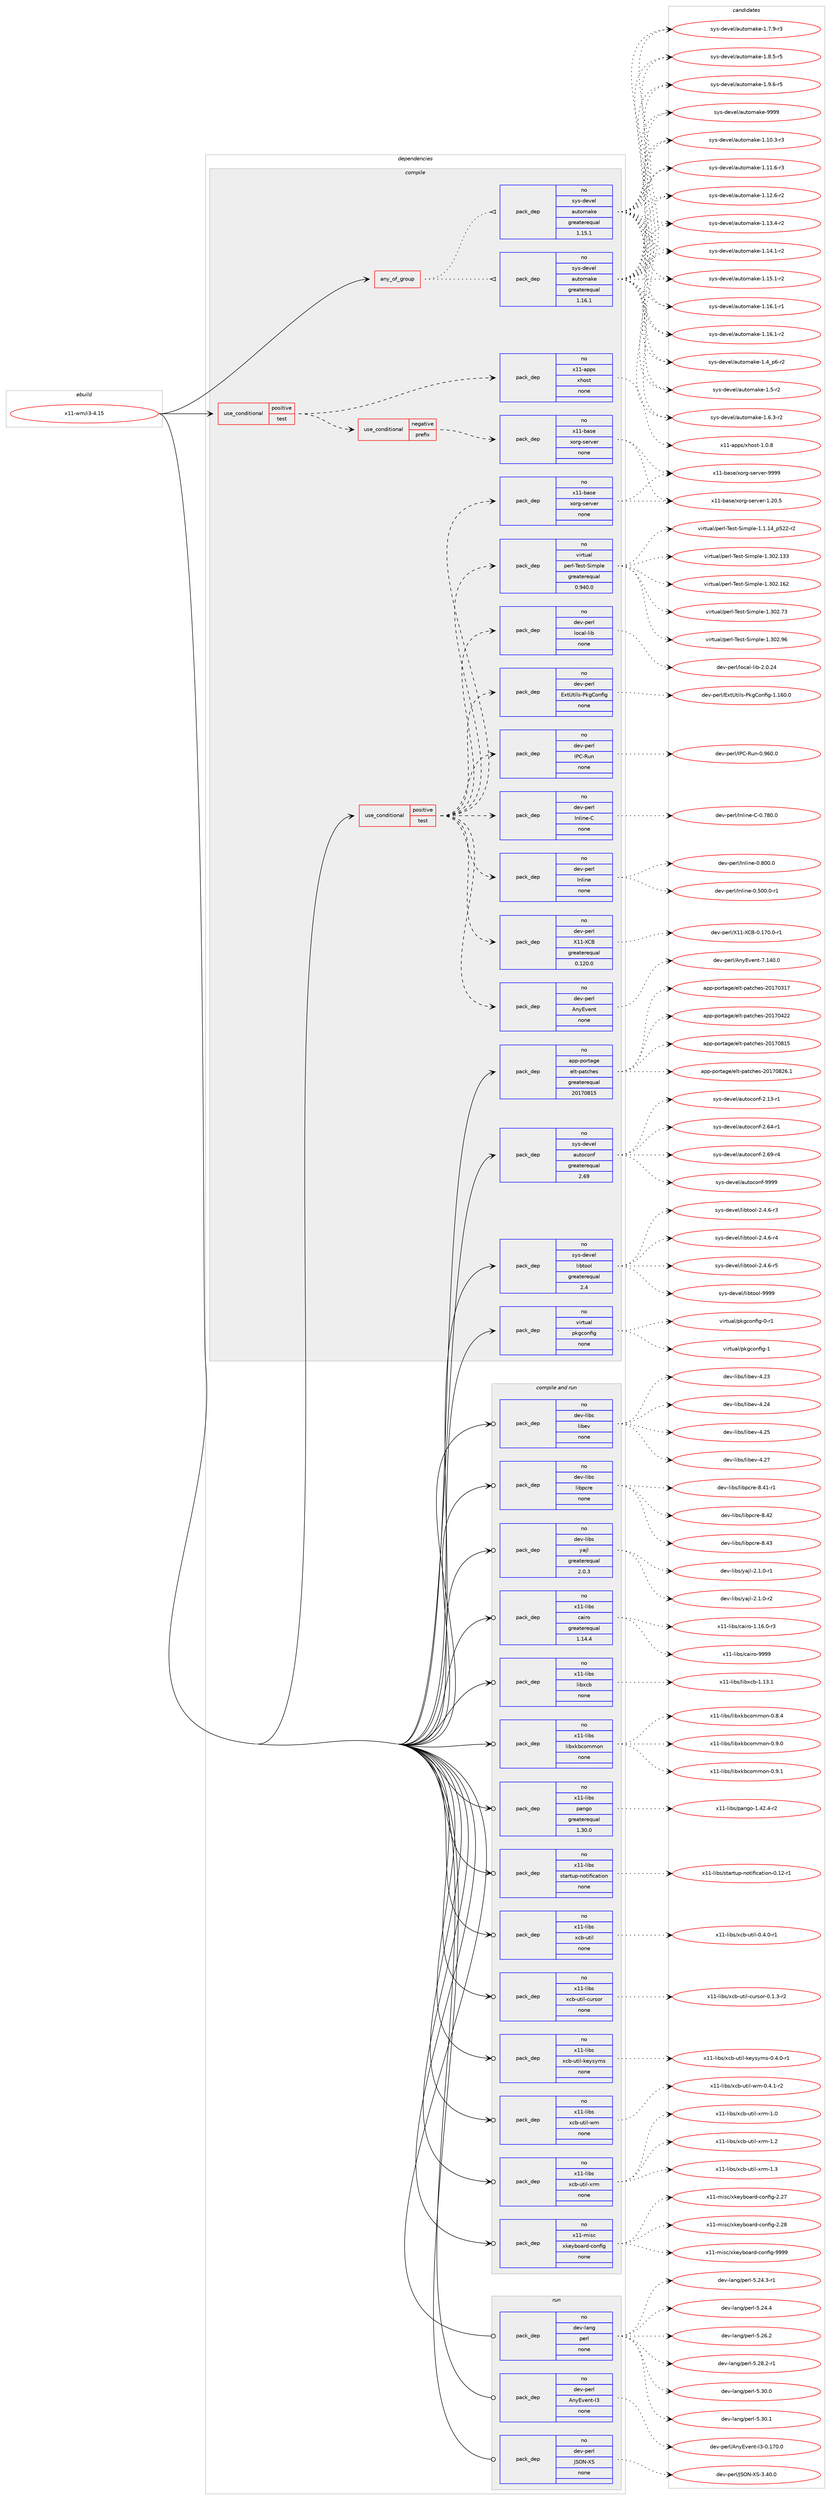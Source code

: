 digraph prolog {

# *************
# Graph options
# *************

newrank=true;
concentrate=true;
compound=true;
graph [rankdir=LR,fontname=Helvetica,fontsize=10,ranksep=1.5];#, ranksep=2.5, nodesep=0.2];
edge  [arrowhead=vee];
node  [fontname=Helvetica,fontsize=10];

# **********
# The ebuild
# **********

subgraph cluster_leftcol {
color=gray;
rank=same;
label=<<i>ebuild</i>>;
id [label="x11-wm/i3-4.15", color=red, width=4, href="../x11-wm/i3-4.15.svg"];
}

# ****************
# The dependencies
# ****************

subgraph cluster_midcol {
color=gray;
label=<<i>dependencies</i>>;
subgraph cluster_compile {
fillcolor="#eeeeee";
style=filled;
label=<<i>compile</i>>;
subgraph any16244 {
dependency925986 [label=<<TABLE BORDER="0" CELLBORDER="1" CELLSPACING="0" CELLPADDING="4"><TR><TD CELLPADDING="10">any_of_group</TD></TR></TABLE>>, shape=none, color=red];subgraph pack688536 {
dependency925987 [label=<<TABLE BORDER="0" CELLBORDER="1" CELLSPACING="0" CELLPADDING="4" WIDTH="220"><TR><TD ROWSPAN="6" CELLPADDING="30">pack_dep</TD></TR><TR><TD WIDTH="110">no</TD></TR><TR><TD>sys-devel</TD></TR><TR><TD>automake</TD></TR><TR><TD>greaterequal</TD></TR><TR><TD>1.16.1</TD></TR></TABLE>>, shape=none, color=blue];
}
dependency925986:e -> dependency925987:w [weight=20,style="dotted",arrowhead="oinv"];
subgraph pack688537 {
dependency925988 [label=<<TABLE BORDER="0" CELLBORDER="1" CELLSPACING="0" CELLPADDING="4" WIDTH="220"><TR><TD ROWSPAN="6" CELLPADDING="30">pack_dep</TD></TR><TR><TD WIDTH="110">no</TD></TR><TR><TD>sys-devel</TD></TR><TR><TD>automake</TD></TR><TR><TD>greaterequal</TD></TR><TR><TD>1.15.1</TD></TR></TABLE>>, shape=none, color=blue];
}
dependency925986:e -> dependency925988:w [weight=20,style="dotted",arrowhead="oinv"];
}
id:e -> dependency925986:w [weight=20,style="solid",arrowhead="vee"];
subgraph cond220608 {
dependency925989 [label=<<TABLE BORDER="0" CELLBORDER="1" CELLSPACING="0" CELLPADDING="4"><TR><TD ROWSPAN="3" CELLPADDING="10">use_conditional</TD></TR><TR><TD>positive</TD></TR><TR><TD>test</TD></TR></TABLE>>, shape=none, color=red];
subgraph cond220609 {
dependency925990 [label=<<TABLE BORDER="0" CELLBORDER="1" CELLSPACING="0" CELLPADDING="4"><TR><TD ROWSPAN="3" CELLPADDING="10">use_conditional</TD></TR><TR><TD>negative</TD></TR><TR><TD>prefix</TD></TR></TABLE>>, shape=none, color=red];
subgraph pack688538 {
dependency925991 [label=<<TABLE BORDER="0" CELLBORDER="1" CELLSPACING="0" CELLPADDING="4" WIDTH="220"><TR><TD ROWSPAN="6" CELLPADDING="30">pack_dep</TD></TR><TR><TD WIDTH="110">no</TD></TR><TR><TD>x11-base</TD></TR><TR><TD>xorg-server</TD></TR><TR><TD>none</TD></TR><TR><TD></TD></TR></TABLE>>, shape=none, color=blue];
}
dependency925990:e -> dependency925991:w [weight=20,style="dashed",arrowhead="vee"];
}
dependency925989:e -> dependency925990:w [weight=20,style="dashed",arrowhead="vee"];
subgraph pack688539 {
dependency925992 [label=<<TABLE BORDER="0" CELLBORDER="1" CELLSPACING="0" CELLPADDING="4" WIDTH="220"><TR><TD ROWSPAN="6" CELLPADDING="30">pack_dep</TD></TR><TR><TD WIDTH="110">no</TD></TR><TR><TD>x11-apps</TD></TR><TR><TD>xhost</TD></TR><TR><TD>none</TD></TR><TR><TD></TD></TR></TABLE>>, shape=none, color=blue];
}
dependency925989:e -> dependency925992:w [weight=20,style="dashed",arrowhead="vee"];
}
id:e -> dependency925989:w [weight=20,style="solid",arrowhead="vee"];
subgraph cond220610 {
dependency925993 [label=<<TABLE BORDER="0" CELLBORDER="1" CELLSPACING="0" CELLPADDING="4"><TR><TD ROWSPAN="3" CELLPADDING="10">use_conditional</TD></TR><TR><TD>positive</TD></TR><TR><TD>test</TD></TR></TABLE>>, shape=none, color=red];
subgraph pack688540 {
dependency925994 [label=<<TABLE BORDER="0" CELLBORDER="1" CELLSPACING="0" CELLPADDING="4" WIDTH="220"><TR><TD ROWSPAN="6" CELLPADDING="30">pack_dep</TD></TR><TR><TD WIDTH="110">no</TD></TR><TR><TD>dev-perl</TD></TR><TR><TD>AnyEvent</TD></TR><TR><TD>none</TD></TR><TR><TD></TD></TR></TABLE>>, shape=none, color=blue];
}
dependency925993:e -> dependency925994:w [weight=20,style="dashed",arrowhead="vee"];
subgraph pack688541 {
dependency925995 [label=<<TABLE BORDER="0" CELLBORDER="1" CELLSPACING="0" CELLPADDING="4" WIDTH="220"><TR><TD ROWSPAN="6" CELLPADDING="30">pack_dep</TD></TR><TR><TD WIDTH="110">no</TD></TR><TR><TD>dev-perl</TD></TR><TR><TD>X11-XCB</TD></TR><TR><TD>greaterequal</TD></TR><TR><TD>0.120.0</TD></TR></TABLE>>, shape=none, color=blue];
}
dependency925993:e -> dependency925995:w [weight=20,style="dashed",arrowhead="vee"];
subgraph pack688542 {
dependency925996 [label=<<TABLE BORDER="0" CELLBORDER="1" CELLSPACING="0" CELLPADDING="4" WIDTH="220"><TR><TD ROWSPAN="6" CELLPADDING="30">pack_dep</TD></TR><TR><TD WIDTH="110">no</TD></TR><TR><TD>dev-perl</TD></TR><TR><TD>Inline</TD></TR><TR><TD>none</TD></TR><TR><TD></TD></TR></TABLE>>, shape=none, color=blue];
}
dependency925993:e -> dependency925996:w [weight=20,style="dashed",arrowhead="vee"];
subgraph pack688543 {
dependency925997 [label=<<TABLE BORDER="0" CELLBORDER="1" CELLSPACING="0" CELLPADDING="4" WIDTH="220"><TR><TD ROWSPAN="6" CELLPADDING="30">pack_dep</TD></TR><TR><TD WIDTH="110">no</TD></TR><TR><TD>dev-perl</TD></TR><TR><TD>Inline-C</TD></TR><TR><TD>none</TD></TR><TR><TD></TD></TR></TABLE>>, shape=none, color=blue];
}
dependency925993:e -> dependency925997:w [weight=20,style="dashed",arrowhead="vee"];
subgraph pack688544 {
dependency925998 [label=<<TABLE BORDER="0" CELLBORDER="1" CELLSPACING="0" CELLPADDING="4" WIDTH="220"><TR><TD ROWSPAN="6" CELLPADDING="30">pack_dep</TD></TR><TR><TD WIDTH="110">no</TD></TR><TR><TD>dev-perl</TD></TR><TR><TD>IPC-Run</TD></TR><TR><TD>none</TD></TR><TR><TD></TD></TR></TABLE>>, shape=none, color=blue];
}
dependency925993:e -> dependency925998:w [weight=20,style="dashed",arrowhead="vee"];
subgraph pack688545 {
dependency925999 [label=<<TABLE BORDER="0" CELLBORDER="1" CELLSPACING="0" CELLPADDING="4" WIDTH="220"><TR><TD ROWSPAN="6" CELLPADDING="30">pack_dep</TD></TR><TR><TD WIDTH="110">no</TD></TR><TR><TD>dev-perl</TD></TR><TR><TD>ExtUtils-PkgConfig</TD></TR><TR><TD>none</TD></TR><TR><TD></TD></TR></TABLE>>, shape=none, color=blue];
}
dependency925993:e -> dependency925999:w [weight=20,style="dashed",arrowhead="vee"];
subgraph pack688546 {
dependency926000 [label=<<TABLE BORDER="0" CELLBORDER="1" CELLSPACING="0" CELLPADDING="4" WIDTH="220"><TR><TD ROWSPAN="6" CELLPADDING="30">pack_dep</TD></TR><TR><TD WIDTH="110">no</TD></TR><TR><TD>dev-perl</TD></TR><TR><TD>local-lib</TD></TR><TR><TD>none</TD></TR><TR><TD></TD></TR></TABLE>>, shape=none, color=blue];
}
dependency925993:e -> dependency926000:w [weight=20,style="dashed",arrowhead="vee"];
subgraph pack688547 {
dependency926001 [label=<<TABLE BORDER="0" CELLBORDER="1" CELLSPACING="0" CELLPADDING="4" WIDTH="220"><TR><TD ROWSPAN="6" CELLPADDING="30">pack_dep</TD></TR><TR><TD WIDTH="110">no</TD></TR><TR><TD>virtual</TD></TR><TR><TD>perl-Test-Simple</TD></TR><TR><TD>greaterequal</TD></TR><TR><TD>0.940.0</TD></TR></TABLE>>, shape=none, color=blue];
}
dependency925993:e -> dependency926001:w [weight=20,style="dashed",arrowhead="vee"];
subgraph pack688548 {
dependency926002 [label=<<TABLE BORDER="0" CELLBORDER="1" CELLSPACING="0" CELLPADDING="4" WIDTH="220"><TR><TD ROWSPAN="6" CELLPADDING="30">pack_dep</TD></TR><TR><TD WIDTH="110">no</TD></TR><TR><TD>x11-base</TD></TR><TR><TD>xorg-server</TD></TR><TR><TD>none</TD></TR><TR><TD></TD></TR></TABLE>>, shape=none, color=blue];
}
dependency925993:e -> dependency926002:w [weight=20,style="dashed",arrowhead="vee"];
}
id:e -> dependency925993:w [weight=20,style="solid",arrowhead="vee"];
subgraph pack688549 {
dependency926003 [label=<<TABLE BORDER="0" CELLBORDER="1" CELLSPACING="0" CELLPADDING="4" WIDTH="220"><TR><TD ROWSPAN="6" CELLPADDING="30">pack_dep</TD></TR><TR><TD WIDTH="110">no</TD></TR><TR><TD>app-portage</TD></TR><TR><TD>elt-patches</TD></TR><TR><TD>greaterequal</TD></TR><TR><TD>20170815</TD></TR></TABLE>>, shape=none, color=blue];
}
id:e -> dependency926003:w [weight=20,style="solid",arrowhead="vee"];
subgraph pack688550 {
dependency926004 [label=<<TABLE BORDER="0" CELLBORDER="1" CELLSPACING="0" CELLPADDING="4" WIDTH="220"><TR><TD ROWSPAN="6" CELLPADDING="30">pack_dep</TD></TR><TR><TD WIDTH="110">no</TD></TR><TR><TD>sys-devel</TD></TR><TR><TD>autoconf</TD></TR><TR><TD>greaterequal</TD></TR><TR><TD>2.69</TD></TR></TABLE>>, shape=none, color=blue];
}
id:e -> dependency926004:w [weight=20,style="solid",arrowhead="vee"];
subgraph pack688551 {
dependency926005 [label=<<TABLE BORDER="0" CELLBORDER="1" CELLSPACING="0" CELLPADDING="4" WIDTH="220"><TR><TD ROWSPAN="6" CELLPADDING="30">pack_dep</TD></TR><TR><TD WIDTH="110">no</TD></TR><TR><TD>sys-devel</TD></TR><TR><TD>libtool</TD></TR><TR><TD>greaterequal</TD></TR><TR><TD>2.4</TD></TR></TABLE>>, shape=none, color=blue];
}
id:e -> dependency926005:w [weight=20,style="solid",arrowhead="vee"];
subgraph pack688552 {
dependency926006 [label=<<TABLE BORDER="0" CELLBORDER="1" CELLSPACING="0" CELLPADDING="4" WIDTH="220"><TR><TD ROWSPAN="6" CELLPADDING="30">pack_dep</TD></TR><TR><TD WIDTH="110">no</TD></TR><TR><TD>virtual</TD></TR><TR><TD>pkgconfig</TD></TR><TR><TD>none</TD></TR><TR><TD></TD></TR></TABLE>>, shape=none, color=blue];
}
id:e -> dependency926006:w [weight=20,style="solid",arrowhead="vee"];
}
subgraph cluster_compileandrun {
fillcolor="#eeeeee";
style=filled;
label=<<i>compile and run</i>>;
subgraph pack688553 {
dependency926007 [label=<<TABLE BORDER="0" CELLBORDER="1" CELLSPACING="0" CELLPADDING="4" WIDTH="220"><TR><TD ROWSPAN="6" CELLPADDING="30">pack_dep</TD></TR><TR><TD WIDTH="110">no</TD></TR><TR><TD>dev-libs</TD></TR><TR><TD>libev</TD></TR><TR><TD>none</TD></TR><TR><TD></TD></TR></TABLE>>, shape=none, color=blue];
}
id:e -> dependency926007:w [weight=20,style="solid",arrowhead="odotvee"];
subgraph pack688554 {
dependency926008 [label=<<TABLE BORDER="0" CELLBORDER="1" CELLSPACING="0" CELLPADDING="4" WIDTH="220"><TR><TD ROWSPAN="6" CELLPADDING="30">pack_dep</TD></TR><TR><TD WIDTH="110">no</TD></TR><TR><TD>dev-libs</TD></TR><TR><TD>libpcre</TD></TR><TR><TD>none</TD></TR><TR><TD></TD></TR></TABLE>>, shape=none, color=blue];
}
id:e -> dependency926008:w [weight=20,style="solid",arrowhead="odotvee"];
subgraph pack688555 {
dependency926009 [label=<<TABLE BORDER="0" CELLBORDER="1" CELLSPACING="0" CELLPADDING="4" WIDTH="220"><TR><TD ROWSPAN="6" CELLPADDING="30">pack_dep</TD></TR><TR><TD WIDTH="110">no</TD></TR><TR><TD>dev-libs</TD></TR><TR><TD>yajl</TD></TR><TR><TD>greaterequal</TD></TR><TR><TD>2.0.3</TD></TR></TABLE>>, shape=none, color=blue];
}
id:e -> dependency926009:w [weight=20,style="solid",arrowhead="odotvee"];
subgraph pack688556 {
dependency926010 [label=<<TABLE BORDER="0" CELLBORDER="1" CELLSPACING="0" CELLPADDING="4" WIDTH="220"><TR><TD ROWSPAN="6" CELLPADDING="30">pack_dep</TD></TR><TR><TD WIDTH="110">no</TD></TR><TR><TD>x11-libs</TD></TR><TR><TD>cairo</TD></TR><TR><TD>greaterequal</TD></TR><TR><TD>1.14.4</TD></TR></TABLE>>, shape=none, color=blue];
}
id:e -> dependency926010:w [weight=20,style="solid",arrowhead="odotvee"];
subgraph pack688557 {
dependency926011 [label=<<TABLE BORDER="0" CELLBORDER="1" CELLSPACING="0" CELLPADDING="4" WIDTH="220"><TR><TD ROWSPAN="6" CELLPADDING="30">pack_dep</TD></TR><TR><TD WIDTH="110">no</TD></TR><TR><TD>x11-libs</TD></TR><TR><TD>libxcb</TD></TR><TR><TD>none</TD></TR><TR><TD></TD></TR></TABLE>>, shape=none, color=blue];
}
id:e -> dependency926011:w [weight=20,style="solid",arrowhead="odotvee"];
subgraph pack688558 {
dependency926012 [label=<<TABLE BORDER="0" CELLBORDER="1" CELLSPACING="0" CELLPADDING="4" WIDTH="220"><TR><TD ROWSPAN="6" CELLPADDING="30">pack_dep</TD></TR><TR><TD WIDTH="110">no</TD></TR><TR><TD>x11-libs</TD></TR><TR><TD>libxkbcommon</TD></TR><TR><TD>none</TD></TR><TR><TD></TD></TR></TABLE>>, shape=none, color=blue];
}
id:e -> dependency926012:w [weight=20,style="solid",arrowhead="odotvee"];
subgraph pack688559 {
dependency926013 [label=<<TABLE BORDER="0" CELLBORDER="1" CELLSPACING="0" CELLPADDING="4" WIDTH="220"><TR><TD ROWSPAN="6" CELLPADDING="30">pack_dep</TD></TR><TR><TD WIDTH="110">no</TD></TR><TR><TD>x11-libs</TD></TR><TR><TD>pango</TD></TR><TR><TD>greaterequal</TD></TR><TR><TD>1.30.0</TD></TR></TABLE>>, shape=none, color=blue];
}
id:e -> dependency926013:w [weight=20,style="solid",arrowhead="odotvee"];
subgraph pack688560 {
dependency926014 [label=<<TABLE BORDER="0" CELLBORDER="1" CELLSPACING="0" CELLPADDING="4" WIDTH="220"><TR><TD ROWSPAN="6" CELLPADDING="30">pack_dep</TD></TR><TR><TD WIDTH="110">no</TD></TR><TR><TD>x11-libs</TD></TR><TR><TD>startup-notification</TD></TR><TR><TD>none</TD></TR><TR><TD></TD></TR></TABLE>>, shape=none, color=blue];
}
id:e -> dependency926014:w [weight=20,style="solid",arrowhead="odotvee"];
subgraph pack688561 {
dependency926015 [label=<<TABLE BORDER="0" CELLBORDER="1" CELLSPACING="0" CELLPADDING="4" WIDTH="220"><TR><TD ROWSPAN="6" CELLPADDING="30">pack_dep</TD></TR><TR><TD WIDTH="110">no</TD></TR><TR><TD>x11-libs</TD></TR><TR><TD>xcb-util</TD></TR><TR><TD>none</TD></TR><TR><TD></TD></TR></TABLE>>, shape=none, color=blue];
}
id:e -> dependency926015:w [weight=20,style="solid",arrowhead="odotvee"];
subgraph pack688562 {
dependency926016 [label=<<TABLE BORDER="0" CELLBORDER="1" CELLSPACING="0" CELLPADDING="4" WIDTH="220"><TR><TD ROWSPAN="6" CELLPADDING="30">pack_dep</TD></TR><TR><TD WIDTH="110">no</TD></TR><TR><TD>x11-libs</TD></TR><TR><TD>xcb-util-cursor</TD></TR><TR><TD>none</TD></TR><TR><TD></TD></TR></TABLE>>, shape=none, color=blue];
}
id:e -> dependency926016:w [weight=20,style="solid",arrowhead="odotvee"];
subgraph pack688563 {
dependency926017 [label=<<TABLE BORDER="0" CELLBORDER="1" CELLSPACING="0" CELLPADDING="4" WIDTH="220"><TR><TD ROWSPAN="6" CELLPADDING="30">pack_dep</TD></TR><TR><TD WIDTH="110">no</TD></TR><TR><TD>x11-libs</TD></TR><TR><TD>xcb-util-keysyms</TD></TR><TR><TD>none</TD></TR><TR><TD></TD></TR></TABLE>>, shape=none, color=blue];
}
id:e -> dependency926017:w [weight=20,style="solid",arrowhead="odotvee"];
subgraph pack688564 {
dependency926018 [label=<<TABLE BORDER="0" CELLBORDER="1" CELLSPACING="0" CELLPADDING="4" WIDTH="220"><TR><TD ROWSPAN="6" CELLPADDING="30">pack_dep</TD></TR><TR><TD WIDTH="110">no</TD></TR><TR><TD>x11-libs</TD></TR><TR><TD>xcb-util-wm</TD></TR><TR><TD>none</TD></TR><TR><TD></TD></TR></TABLE>>, shape=none, color=blue];
}
id:e -> dependency926018:w [weight=20,style="solid",arrowhead="odotvee"];
subgraph pack688565 {
dependency926019 [label=<<TABLE BORDER="0" CELLBORDER="1" CELLSPACING="0" CELLPADDING="4" WIDTH="220"><TR><TD ROWSPAN="6" CELLPADDING="30">pack_dep</TD></TR><TR><TD WIDTH="110">no</TD></TR><TR><TD>x11-libs</TD></TR><TR><TD>xcb-util-xrm</TD></TR><TR><TD>none</TD></TR><TR><TD></TD></TR></TABLE>>, shape=none, color=blue];
}
id:e -> dependency926019:w [weight=20,style="solid",arrowhead="odotvee"];
subgraph pack688566 {
dependency926020 [label=<<TABLE BORDER="0" CELLBORDER="1" CELLSPACING="0" CELLPADDING="4" WIDTH="220"><TR><TD ROWSPAN="6" CELLPADDING="30">pack_dep</TD></TR><TR><TD WIDTH="110">no</TD></TR><TR><TD>x11-misc</TD></TR><TR><TD>xkeyboard-config</TD></TR><TR><TD>none</TD></TR><TR><TD></TD></TR></TABLE>>, shape=none, color=blue];
}
id:e -> dependency926020:w [weight=20,style="solid",arrowhead="odotvee"];
}
subgraph cluster_run {
fillcolor="#eeeeee";
style=filled;
label=<<i>run</i>>;
subgraph pack688567 {
dependency926021 [label=<<TABLE BORDER="0" CELLBORDER="1" CELLSPACING="0" CELLPADDING="4" WIDTH="220"><TR><TD ROWSPAN="6" CELLPADDING="30">pack_dep</TD></TR><TR><TD WIDTH="110">no</TD></TR><TR><TD>dev-lang</TD></TR><TR><TD>perl</TD></TR><TR><TD>none</TD></TR><TR><TD></TD></TR></TABLE>>, shape=none, color=blue];
}
id:e -> dependency926021:w [weight=20,style="solid",arrowhead="odot"];
subgraph pack688568 {
dependency926022 [label=<<TABLE BORDER="0" CELLBORDER="1" CELLSPACING="0" CELLPADDING="4" WIDTH="220"><TR><TD ROWSPAN="6" CELLPADDING="30">pack_dep</TD></TR><TR><TD WIDTH="110">no</TD></TR><TR><TD>dev-perl</TD></TR><TR><TD>AnyEvent-I3</TD></TR><TR><TD>none</TD></TR><TR><TD></TD></TR></TABLE>>, shape=none, color=blue];
}
id:e -> dependency926022:w [weight=20,style="solid",arrowhead="odot"];
subgraph pack688569 {
dependency926023 [label=<<TABLE BORDER="0" CELLBORDER="1" CELLSPACING="0" CELLPADDING="4" WIDTH="220"><TR><TD ROWSPAN="6" CELLPADDING="30">pack_dep</TD></TR><TR><TD WIDTH="110">no</TD></TR><TR><TD>dev-perl</TD></TR><TR><TD>JSON-XS</TD></TR><TR><TD>none</TD></TR><TR><TD></TD></TR></TABLE>>, shape=none, color=blue];
}
id:e -> dependency926023:w [weight=20,style="solid",arrowhead="odot"];
}
}

# **************
# The candidates
# **************

subgraph cluster_choices {
rank=same;
color=gray;
label=<<i>candidates</i>>;

subgraph choice688536 {
color=black;
nodesep=1;
choice11512111545100101118101108479711711611110997107101454946494846514511451 [label="sys-devel/automake-1.10.3-r3", color=red, width=4,href="../sys-devel/automake-1.10.3-r3.svg"];
choice11512111545100101118101108479711711611110997107101454946494946544511451 [label="sys-devel/automake-1.11.6-r3", color=red, width=4,href="../sys-devel/automake-1.11.6-r3.svg"];
choice11512111545100101118101108479711711611110997107101454946495046544511450 [label="sys-devel/automake-1.12.6-r2", color=red, width=4,href="../sys-devel/automake-1.12.6-r2.svg"];
choice11512111545100101118101108479711711611110997107101454946495146524511450 [label="sys-devel/automake-1.13.4-r2", color=red, width=4,href="../sys-devel/automake-1.13.4-r2.svg"];
choice11512111545100101118101108479711711611110997107101454946495246494511450 [label="sys-devel/automake-1.14.1-r2", color=red, width=4,href="../sys-devel/automake-1.14.1-r2.svg"];
choice11512111545100101118101108479711711611110997107101454946495346494511450 [label="sys-devel/automake-1.15.1-r2", color=red, width=4,href="../sys-devel/automake-1.15.1-r2.svg"];
choice11512111545100101118101108479711711611110997107101454946495446494511449 [label="sys-devel/automake-1.16.1-r1", color=red, width=4,href="../sys-devel/automake-1.16.1-r1.svg"];
choice11512111545100101118101108479711711611110997107101454946495446494511450 [label="sys-devel/automake-1.16.1-r2", color=red, width=4,href="../sys-devel/automake-1.16.1-r2.svg"];
choice115121115451001011181011084797117116111109971071014549465295112544511450 [label="sys-devel/automake-1.4_p6-r2", color=red, width=4,href="../sys-devel/automake-1.4_p6-r2.svg"];
choice11512111545100101118101108479711711611110997107101454946534511450 [label="sys-devel/automake-1.5-r2", color=red, width=4,href="../sys-devel/automake-1.5-r2.svg"];
choice115121115451001011181011084797117116111109971071014549465446514511450 [label="sys-devel/automake-1.6.3-r2", color=red, width=4,href="../sys-devel/automake-1.6.3-r2.svg"];
choice115121115451001011181011084797117116111109971071014549465546574511451 [label="sys-devel/automake-1.7.9-r3", color=red, width=4,href="../sys-devel/automake-1.7.9-r3.svg"];
choice115121115451001011181011084797117116111109971071014549465646534511453 [label="sys-devel/automake-1.8.5-r5", color=red, width=4,href="../sys-devel/automake-1.8.5-r5.svg"];
choice115121115451001011181011084797117116111109971071014549465746544511453 [label="sys-devel/automake-1.9.6-r5", color=red, width=4,href="../sys-devel/automake-1.9.6-r5.svg"];
choice115121115451001011181011084797117116111109971071014557575757 [label="sys-devel/automake-9999", color=red, width=4,href="../sys-devel/automake-9999.svg"];
dependency925987:e -> choice11512111545100101118101108479711711611110997107101454946494846514511451:w [style=dotted,weight="100"];
dependency925987:e -> choice11512111545100101118101108479711711611110997107101454946494946544511451:w [style=dotted,weight="100"];
dependency925987:e -> choice11512111545100101118101108479711711611110997107101454946495046544511450:w [style=dotted,weight="100"];
dependency925987:e -> choice11512111545100101118101108479711711611110997107101454946495146524511450:w [style=dotted,weight="100"];
dependency925987:e -> choice11512111545100101118101108479711711611110997107101454946495246494511450:w [style=dotted,weight="100"];
dependency925987:e -> choice11512111545100101118101108479711711611110997107101454946495346494511450:w [style=dotted,weight="100"];
dependency925987:e -> choice11512111545100101118101108479711711611110997107101454946495446494511449:w [style=dotted,weight="100"];
dependency925987:e -> choice11512111545100101118101108479711711611110997107101454946495446494511450:w [style=dotted,weight="100"];
dependency925987:e -> choice115121115451001011181011084797117116111109971071014549465295112544511450:w [style=dotted,weight="100"];
dependency925987:e -> choice11512111545100101118101108479711711611110997107101454946534511450:w [style=dotted,weight="100"];
dependency925987:e -> choice115121115451001011181011084797117116111109971071014549465446514511450:w [style=dotted,weight="100"];
dependency925987:e -> choice115121115451001011181011084797117116111109971071014549465546574511451:w [style=dotted,weight="100"];
dependency925987:e -> choice115121115451001011181011084797117116111109971071014549465646534511453:w [style=dotted,weight="100"];
dependency925987:e -> choice115121115451001011181011084797117116111109971071014549465746544511453:w [style=dotted,weight="100"];
dependency925987:e -> choice115121115451001011181011084797117116111109971071014557575757:w [style=dotted,weight="100"];
}
subgraph choice688537 {
color=black;
nodesep=1;
choice11512111545100101118101108479711711611110997107101454946494846514511451 [label="sys-devel/automake-1.10.3-r3", color=red, width=4,href="../sys-devel/automake-1.10.3-r3.svg"];
choice11512111545100101118101108479711711611110997107101454946494946544511451 [label="sys-devel/automake-1.11.6-r3", color=red, width=4,href="../sys-devel/automake-1.11.6-r3.svg"];
choice11512111545100101118101108479711711611110997107101454946495046544511450 [label="sys-devel/automake-1.12.6-r2", color=red, width=4,href="../sys-devel/automake-1.12.6-r2.svg"];
choice11512111545100101118101108479711711611110997107101454946495146524511450 [label="sys-devel/automake-1.13.4-r2", color=red, width=4,href="../sys-devel/automake-1.13.4-r2.svg"];
choice11512111545100101118101108479711711611110997107101454946495246494511450 [label="sys-devel/automake-1.14.1-r2", color=red, width=4,href="../sys-devel/automake-1.14.1-r2.svg"];
choice11512111545100101118101108479711711611110997107101454946495346494511450 [label="sys-devel/automake-1.15.1-r2", color=red, width=4,href="../sys-devel/automake-1.15.1-r2.svg"];
choice11512111545100101118101108479711711611110997107101454946495446494511449 [label="sys-devel/automake-1.16.1-r1", color=red, width=4,href="../sys-devel/automake-1.16.1-r1.svg"];
choice11512111545100101118101108479711711611110997107101454946495446494511450 [label="sys-devel/automake-1.16.1-r2", color=red, width=4,href="../sys-devel/automake-1.16.1-r2.svg"];
choice115121115451001011181011084797117116111109971071014549465295112544511450 [label="sys-devel/automake-1.4_p6-r2", color=red, width=4,href="../sys-devel/automake-1.4_p6-r2.svg"];
choice11512111545100101118101108479711711611110997107101454946534511450 [label="sys-devel/automake-1.5-r2", color=red, width=4,href="../sys-devel/automake-1.5-r2.svg"];
choice115121115451001011181011084797117116111109971071014549465446514511450 [label="sys-devel/automake-1.6.3-r2", color=red, width=4,href="../sys-devel/automake-1.6.3-r2.svg"];
choice115121115451001011181011084797117116111109971071014549465546574511451 [label="sys-devel/automake-1.7.9-r3", color=red, width=4,href="../sys-devel/automake-1.7.9-r3.svg"];
choice115121115451001011181011084797117116111109971071014549465646534511453 [label="sys-devel/automake-1.8.5-r5", color=red, width=4,href="../sys-devel/automake-1.8.5-r5.svg"];
choice115121115451001011181011084797117116111109971071014549465746544511453 [label="sys-devel/automake-1.9.6-r5", color=red, width=4,href="../sys-devel/automake-1.9.6-r5.svg"];
choice115121115451001011181011084797117116111109971071014557575757 [label="sys-devel/automake-9999", color=red, width=4,href="../sys-devel/automake-9999.svg"];
dependency925988:e -> choice11512111545100101118101108479711711611110997107101454946494846514511451:w [style=dotted,weight="100"];
dependency925988:e -> choice11512111545100101118101108479711711611110997107101454946494946544511451:w [style=dotted,weight="100"];
dependency925988:e -> choice11512111545100101118101108479711711611110997107101454946495046544511450:w [style=dotted,weight="100"];
dependency925988:e -> choice11512111545100101118101108479711711611110997107101454946495146524511450:w [style=dotted,weight="100"];
dependency925988:e -> choice11512111545100101118101108479711711611110997107101454946495246494511450:w [style=dotted,weight="100"];
dependency925988:e -> choice11512111545100101118101108479711711611110997107101454946495346494511450:w [style=dotted,weight="100"];
dependency925988:e -> choice11512111545100101118101108479711711611110997107101454946495446494511449:w [style=dotted,weight="100"];
dependency925988:e -> choice11512111545100101118101108479711711611110997107101454946495446494511450:w [style=dotted,weight="100"];
dependency925988:e -> choice115121115451001011181011084797117116111109971071014549465295112544511450:w [style=dotted,weight="100"];
dependency925988:e -> choice11512111545100101118101108479711711611110997107101454946534511450:w [style=dotted,weight="100"];
dependency925988:e -> choice115121115451001011181011084797117116111109971071014549465446514511450:w [style=dotted,weight="100"];
dependency925988:e -> choice115121115451001011181011084797117116111109971071014549465546574511451:w [style=dotted,weight="100"];
dependency925988:e -> choice115121115451001011181011084797117116111109971071014549465646534511453:w [style=dotted,weight="100"];
dependency925988:e -> choice115121115451001011181011084797117116111109971071014549465746544511453:w [style=dotted,weight="100"];
dependency925988:e -> choice115121115451001011181011084797117116111109971071014557575757:w [style=dotted,weight="100"];
}
subgraph choice688538 {
color=black;
nodesep=1;
choice1204949459897115101471201111141034511510111411810111445494650484653 [label="x11-base/xorg-server-1.20.5", color=red, width=4,href="../x11-base/xorg-server-1.20.5.svg"];
choice120494945989711510147120111114103451151011141181011144557575757 [label="x11-base/xorg-server-9999", color=red, width=4,href="../x11-base/xorg-server-9999.svg"];
dependency925991:e -> choice1204949459897115101471201111141034511510111411810111445494650484653:w [style=dotted,weight="100"];
dependency925991:e -> choice120494945989711510147120111114103451151011141181011144557575757:w [style=dotted,weight="100"];
}
subgraph choice688539 {
color=black;
nodesep=1;
choice1204949459711211211547120104111115116454946484656 [label="x11-apps/xhost-1.0.8", color=red, width=4,href="../x11-apps/xhost-1.0.8.svg"];
dependency925992:e -> choice1204949459711211211547120104111115116454946484656:w [style=dotted,weight="100"];
}
subgraph choice688540 {
color=black;
nodesep=1;
choice100101118451121011141084765110121691181011101164555464952484648 [label="dev-perl/AnyEvent-7.140.0", color=red, width=4,href="../dev-perl/AnyEvent-7.140.0.svg"];
dependency925994:e -> choice100101118451121011141084765110121691181011101164555464952484648:w [style=dotted,weight="100"];
}
subgraph choice688541 {
color=black;
nodesep=1;
choice10010111845112101114108478849494588676645484649554846484511449 [label="dev-perl/X11-XCB-0.170.0-r1", color=red, width=4,href="../dev-perl/X11-XCB-0.170.0-r1.svg"];
dependency925995:e -> choice10010111845112101114108478849494588676645484649554846484511449:w [style=dotted,weight="100"];
}
subgraph choice688542 {
color=black;
nodesep=1;
choice10010111845112101114108477311010810511010145484653484846484511449 [label="dev-perl/Inline-0.500.0-r1", color=red, width=4,href="../dev-perl/Inline-0.500.0-r1.svg"];
choice1001011184511210111410847731101081051101014548465648484648 [label="dev-perl/Inline-0.800.0", color=red, width=4,href="../dev-perl/Inline-0.800.0.svg"];
dependency925996:e -> choice10010111845112101114108477311010810511010145484653484846484511449:w [style=dotted,weight="100"];
dependency925996:e -> choice1001011184511210111410847731101081051101014548465648484648:w [style=dotted,weight="100"];
}
subgraph choice688543 {
color=black;
nodesep=1;
choice10010111845112101114108477311010810511010145674548465556484648 [label="dev-perl/Inline-C-0.780.0", color=red, width=4,href="../dev-perl/Inline-C-0.780.0.svg"];
dependency925997:e -> choice10010111845112101114108477311010810511010145674548465556484648:w [style=dotted,weight="100"];
}
subgraph choice688544 {
color=black;
nodesep=1;
choice100101118451121011141084773806745821171104548465754484648 [label="dev-perl/IPC-Run-0.960.0", color=red, width=4,href="../dev-perl/IPC-Run-0.960.0.svg"];
dependency925998:e -> choice100101118451121011141084773806745821171104548465754484648:w [style=dotted,weight="100"];
}
subgraph choice688545 {
color=black;
nodesep=1;
choice100101118451121011141084769120116851161051081154580107103671111101021051034549464954484648 [label="dev-perl/ExtUtils-PkgConfig-1.160.0", color=red, width=4,href="../dev-perl/ExtUtils-PkgConfig-1.160.0.svg"];
dependency925999:e -> choice100101118451121011141084769120116851161051081154580107103671111101021051034549464954484648:w [style=dotted,weight="100"];
}
subgraph choice688546 {
color=black;
nodesep=1;
choice10010111845112101114108471081119997108451081059845504648465052 [label="dev-perl/local-lib-2.0.24", color=red, width=4,href="../dev-perl/local-lib-2.0.24.svg"];
dependency926000:e -> choice10010111845112101114108471081119997108451081059845504648465052:w [style=dotted,weight="100"];
}
subgraph choice688547 {
color=black;
nodesep=1;
choice11810511411611797108471121011141084584101115116458310510911210810145494649464952951125350504511450 [label="virtual/perl-Test-Simple-1.1.14_p522-r2", color=red, width=4,href="../virtual/perl-Test-Simple-1.1.14_p522-r2.svg"];
choice11810511411611797108471121011141084584101115116458310510911210810145494651485046495151 [label="virtual/perl-Test-Simple-1.302.133", color=red, width=4,href="../virtual/perl-Test-Simple-1.302.133.svg"];
choice11810511411611797108471121011141084584101115116458310510911210810145494651485046495450 [label="virtual/perl-Test-Simple-1.302.162", color=red, width=4,href="../virtual/perl-Test-Simple-1.302.162.svg"];
choice118105114116117971084711210111410845841011151164583105109112108101454946514850465551 [label="virtual/perl-Test-Simple-1.302.73", color=red, width=4,href="../virtual/perl-Test-Simple-1.302.73.svg"];
choice118105114116117971084711210111410845841011151164583105109112108101454946514850465754 [label="virtual/perl-Test-Simple-1.302.96", color=red, width=4,href="../virtual/perl-Test-Simple-1.302.96.svg"];
dependency926001:e -> choice11810511411611797108471121011141084584101115116458310510911210810145494649464952951125350504511450:w [style=dotted,weight="100"];
dependency926001:e -> choice11810511411611797108471121011141084584101115116458310510911210810145494651485046495151:w [style=dotted,weight="100"];
dependency926001:e -> choice11810511411611797108471121011141084584101115116458310510911210810145494651485046495450:w [style=dotted,weight="100"];
dependency926001:e -> choice118105114116117971084711210111410845841011151164583105109112108101454946514850465551:w [style=dotted,weight="100"];
dependency926001:e -> choice118105114116117971084711210111410845841011151164583105109112108101454946514850465754:w [style=dotted,weight="100"];
}
subgraph choice688548 {
color=black;
nodesep=1;
choice1204949459897115101471201111141034511510111411810111445494650484653 [label="x11-base/xorg-server-1.20.5", color=red, width=4,href="../x11-base/xorg-server-1.20.5.svg"];
choice120494945989711510147120111114103451151011141181011144557575757 [label="x11-base/xorg-server-9999", color=red, width=4,href="../x11-base/xorg-server-9999.svg"];
dependency926002:e -> choice1204949459897115101471201111141034511510111411810111445494650484653:w [style=dotted,weight="100"];
dependency926002:e -> choice120494945989711510147120111114103451151011141181011144557575757:w [style=dotted,weight="100"];
}
subgraph choice688549 {
color=black;
nodesep=1;
choice97112112451121111141169710310147101108116451129711699104101115455048495548514955 [label="app-portage/elt-patches-20170317", color=red, width=4,href="../app-portage/elt-patches-20170317.svg"];
choice97112112451121111141169710310147101108116451129711699104101115455048495548525050 [label="app-portage/elt-patches-20170422", color=red, width=4,href="../app-portage/elt-patches-20170422.svg"];
choice97112112451121111141169710310147101108116451129711699104101115455048495548564953 [label="app-portage/elt-patches-20170815", color=red, width=4,href="../app-portage/elt-patches-20170815.svg"];
choice971121124511211111411697103101471011081164511297116991041011154550484955485650544649 [label="app-portage/elt-patches-20170826.1", color=red, width=4,href="../app-portage/elt-patches-20170826.1.svg"];
dependency926003:e -> choice97112112451121111141169710310147101108116451129711699104101115455048495548514955:w [style=dotted,weight="100"];
dependency926003:e -> choice97112112451121111141169710310147101108116451129711699104101115455048495548525050:w [style=dotted,weight="100"];
dependency926003:e -> choice97112112451121111141169710310147101108116451129711699104101115455048495548564953:w [style=dotted,weight="100"];
dependency926003:e -> choice971121124511211111411697103101471011081164511297116991041011154550484955485650544649:w [style=dotted,weight="100"];
}
subgraph choice688550 {
color=black;
nodesep=1;
choice1151211154510010111810110847971171161119911111010245504649514511449 [label="sys-devel/autoconf-2.13-r1", color=red, width=4,href="../sys-devel/autoconf-2.13-r1.svg"];
choice1151211154510010111810110847971171161119911111010245504654524511449 [label="sys-devel/autoconf-2.64-r1", color=red, width=4,href="../sys-devel/autoconf-2.64-r1.svg"];
choice1151211154510010111810110847971171161119911111010245504654574511452 [label="sys-devel/autoconf-2.69-r4", color=red, width=4,href="../sys-devel/autoconf-2.69-r4.svg"];
choice115121115451001011181011084797117116111991111101024557575757 [label="sys-devel/autoconf-9999", color=red, width=4,href="../sys-devel/autoconf-9999.svg"];
dependency926004:e -> choice1151211154510010111810110847971171161119911111010245504649514511449:w [style=dotted,weight="100"];
dependency926004:e -> choice1151211154510010111810110847971171161119911111010245504654524511449:w [style=dotted,weight="100"];
dependency926004:e -> choice1151211154510010111810110847971171161119911111010245504654574511452:w [style=dotted,weight="100"];
dependency926004:e -> choice115121115451001011181011084797117116111991111101024557575757:w [style=dotted,weight="100"];
}
subgraph choice688551 {
color=black;
nodesep=1;
choice1151211154510010111810110847108105981161111111084550465246544511451 [label="sys-devel/libtool-2.4.6-r3", color=red, width=4,href="../sys-devel/libtool-2.4.6-r3.svg"];
choice1151211154510010111810110847108105981161111111084550465246544511452 [label="sys-devel/libtool-2.4.6-r4", color=red, width=4,href="../sys-devel/libtool-2.4.6-r4.svg"];
choice1151211154510010111810110847108105981161111111084550465246544511453 [label="sys-devel/libtool-2.4.6-r5", color=red, width=4,href="../sys-devel/libtool-2.4.6-r5.svg"];
choice1151211154510010111810110847108105981161111111084557575757 [label="sys-devel/libtool-9999", color=red, width=4,href="../sys-devel/libtool-9999.svg"];
dependency926005:e -> choice1151211154510010111810110847108105981161111111084550465246544511451:w [style=dotted,weight="100"];
dependency926005:e -> choice1151211154510010111810110847108105981161111111084550465246544511452:w [style=dotted,weight="100"];
dependency926005:e -> choice1151211154510010111810110847108105981161111111084550465246544511453:w [style=dotted,weight="100"];
dependency926005:e -> choice1151211154510010111810110847108105981161111111084557575757:w [style=dotted,weight="100"];
}
subgraph choice688552 {
color=black;
nodesep=1;
choice11810511411611797108471121071039911111010210510345484511449 [label="virtual/pkgconfig-0-r1", color=red, width=4,href="../virtual/pkgconfig-0-r1.svg"];
choice1181051141161179710847112107103991111101021051034549 [label="virtual/pkgconfig-1", color=red, width=4,href="../virtual/pkgconfig-1.svg"];
dependency926006:e -> choice11810511411611797108471121071039911111010210510345484511449:w [style=dotted,weight="100"];
dependency926006:e -> choice1181051141161179710847112107103991111101021051034549:w [style=dotted,weight="100"];
}
subgraph choice688553 {
color=black;
nodesep=1;
choice100101118451081059811547108105981011184552465051 [label="dev-libs/libev-4.23", color=red, width=4,href="../dev-libs/libev-4.23.svg"];
choice100101118451081059811547108105981011184552465052 [label="dev-libs/libev-4.24", color=red, width=4,href="../dev-libs/libev-4.24.svg"];
choice100101118451081059811547108105981011184552465053 [label="dev-libs/libev-4.25", color=red, width=4,href="../dev-libs/libev-4.25.svg"];
choice100101118451081059811547108105981011184552465055 [label="dev-libs/libev-4.27", color=red, width=4,href="../dev-libs/libev-4.27.svg"];
dependency926007:e -> choice100101118451081059811547108105981011184552465051:w [style=dotted,weight="100"];
dependency926007:e -> choice100101118451081059811547108105981011184552465052:w [style=dotted,weight="100"];
dependency926007:e -> choice100101118451081059811547108105981011184552465053:w [style=dotted,weight="100"];
dependency926007:e -> choice100101118451081059811547108105981011184552465055:w [style=dotted,weight="100"];
}
subgraph choice688554 {
color=black;
nodesep=1;
choice100101118451081059811547108105981129911410145564652494511449 [label="dev-libs/libpcre-8.41-r1", color=red, width=4,href="../dev-libs/libpcre-8.41-r1.svg"];
choice10010111845108105981154710810598112991141014556465250 [label="dev-libs/libpcre-8.42", color=red, width=4,href="../dev-libs/libpcre-8.42.svg"];
choice10010111845108105981154710810598112991141014556465251 [label="dev-libs/libpcre-8.43", color=red, width=4,href="../dev-libs/libpcre-8.43.svg"];
dependency926008:e -> choice100101118451081059811547108105981129911410145564652494511449:w [style=dotted,weight="100"];
dependency926008:e -> choice10010111845108105981154710810598112991141014556465250:w [style=dotted,weight="100"];
dependency926008:e -> choice10010111845108105981154710810598112991141014556465251:w [style=dotted,weight="100"];
}
subgraph choice688555 {
color=black;
nodesep=1;
choice100101118451081059811547121971061084550464946484511449 [label="dev-libs/yajl-2.1.0-r1", color=red, width=4,href="../dev-libs/yajl-2.1.0-r1.svg"];
choice100101118451081059811547121971061084550464946484511450 [label="dev-libs/yajl-2.1.0-r2", color=red, width=4,href="../dev-libs/yajl-2.1.0-r2.svg"];
dependency926009:e -> choice100101118451081059811547121971061084550464946484511449:w [style=dotted,weight="100"];
dependency926009:e -> choice100101118451081059811547121971061084550464946484511450:w [style=dotted,weight="100"];
}
subgraph choice688556 {
color=black;
nodesep=1;
choice12049494510810598115479997105114111454946495446484511451 [label="x11-libs/cairo-1.16.0-r3", color=red, width=4,href="../x11-libs/cairo-1.16.0-r3.svg"];
choice120494945108105981154799971051141114557575757 [label="x11-libs/cairo-9999", color=red, width=4,href="../x11-libs/cairo-9999.svg"];
dependency926010:e -> choice12049494510810598115479997105114111454946495446484511451:w [style=dotted,weight="100"];
dependency926010:e -> choice120494945108105981154799971051141114557575757:w [style=dotted,weight="100"];
}
subgraph choice688557 {
color=black;
nodesep=1;
choice120494945108105981154710810598120999845494649514649 [label="x11-libs/libxcb-1.13.1", color=red, width=4,href="../x11-libs/libxcb-1.13.1.svg"];
dependency926011:e -> choice120494945108105981154710810598120999845494649514649:w [style=dotted,weight="100"];
}
subgraph choice688558 {
color=black;
nodesep=1;
choice1204949451081059811547108105981201079899111109109111110454846564652 [label="x11-libs/libxkbcommon-0.8.4", color=red, width=4,href="../x11-libs/libxkbcommon-0.8.4.svg"];
choice1204949451081059811547108105981201079899111109109111110454846574648 [label="x11-libs/libxkbcommon-0.9.0", color=red, width=4,href="../x11-libs/libxkbcommon-0.9.0.svg"];
choice1204949451081059811547108105981201079899111109109111110454846574649 [label="x11-libs/libxkbcommon-0.9.1", color=red, width=4,href="../x11-libs/libxkbcommon-0.9.1.svg"];
dependency926012:e -> choice1204949451081059811547108105981201079899111109109111110454846564652:w [style=dotted,weight="100"];
dependency926012:e -> choice1204949451081059811547108105981201079899111109109111110454846574648:w [style=dotted,weight="100"];
dependency926012:e -> choice1204949451081059811547108105981201079899111109109111110454846574649:w [style=dotted,weight="100"];
}
subgraph choice688559 {
color=black;
nodesep=1;
choice120494945108105981154711297110103111454946525046524511450 [label="x11-libs/pango-1.42.4-r2", color=red, width=4,href="../x11-libs/pango-1.42.4-r2.svg"];
dependency926013:e -> choice120494945108105981154711297110103111454946525046524511450:w [style=dotted,weight="100"];
}
subgraph choice688560 {
color=black;
nodesep=1;
choice12049494510810598115471151169711411611711245110111116105102105999711610511111045484649504511449 [label="x11-libs/startup-notification-0.12-r1", color=red, width=4,href="../x11-libs/startup-notification-0.12-r1.svg"];
dependency926014:e -> choice12049494510810598115471151169711411611711245110111116105102105999711610511111045484649504511449:w [style=dotted,weight="100"];
}
subgraph choice688561 {
color=black;
nodesep=1;
choice12049494510810598115471209998451171161051084548465246484511449 [label="x11-libs/xcb-util-0.4.0-r1", color=red, width=4,href="../x11-libs/xcb-util-0.4.0-r1.svg"];
dependency926015:e -> choice12049494510810598115471209998451171161051084548465246484511449:w [style=dotted,weight="100"];
}
subgraph choice688562 {
color=black;
nodesep=1;
choice120494945108105981154712099984511711610510845991171141151111144548464946514511450 [label="x11-libs/xcb-util-cursor-0.1.3-r2", color=red, width=4,href="../x11-libs/xcb-util-cursor-0.1.3-r2.svg"];
dependency926016:e -> choice120494945108105981154712099984511711610510845991171141151111144548464946514511450:w [style=dotted,weight="100"];
}
subgraph choice688563 {
color=black;
nodesep=1;
choice1204949451081059811547120999845117116105108451071011211151211091154548465246484511449 [label="x11-libs/xcb-util-keysyms-0.4.0-r1", color=red, width=4,href="../x11-libs/xcb-util-keysyms-0.4.0-r1.svg"];
dependency926017:e -> choice1204949451081059811547120999845117116105108451071011211151211091154548465246484511449:w [style=dotted,weight="100"];
}
subgraph choice688564 {
color=black;
nodesep=1;
choice1204949451081059811547120999845117116105108451191094548465246494511450 [label="x11-libs/xcb-util-wm-0.4.1-r2", color=red, width=4,href="../x11-libs/xcb-util-wm-0.4.1-r2.svg"];
dependency926018:e -> choice1204949451081059811547120999845117116105108451191094548465246494511450:w [style=dotted,weight="100"];
}
subgraph choice688565 {
color=black;
nodesep=1;
choice12049494510810598115471209998451171161051084512011410945494648 [label="x11-libs/xcb-util-xrm-1.0", color=red, width=4,href="../x11-libs/xcb-util-xrm-1.0.svg"];
choice12049494510810598115471209998451171161051084512011410945494650 [label="x11-libs/xcb-util-xrm-1.2", color=red, width=4,href="../x11-libs/xcb-util-xrm-1.2.svg"];
choice12049494510810598115471209998451171161051084512011410945494651 [label="x11-libs/xcb-util-xrm-1.3", color=red, width=4,href="../x11-libs/xcb-util-xrm-1.3.svg"];
dependency926019:e -> choice12049494510810598115471209998451171161051084512011410945494648:w [style=dotted,weight="100"];
dependency926019:e -> choice12049494510810598115471209998451171161051084512011410945494650:w [style=dotted,weight="100"];
dependency926019:e -> choice12049494510810598115471209998451171161051084512011410945494651:w [style=dotted,weight="100"];
}
subgraph choice688566 {
color=black;
nodesep=1;
choice1204949451091051159947120107101121981119711410045991111101021051034550465055 [label="x11-misc/xkeyboard-config-2.27", color=red, width=4,href="../x11-misc/xkeyboard-config-2.27.svg"];
choice1204949451091051159947120107101121981119711410045991111101021051034550465056 [label="x11-misc/xkeyboard-config-2.28", color=red, width=4,href="../x11-misc/xkeyboard-config-2.28.svg"];
choice1204949451091051159947120107101121981119711410045991111101021051034557575757 [label="x11-misc/xkeyboard-config-9999", color=red, width=4,href="../x11-misc/xkeyboard-config-9999.svg"];
dependency926020:e -> choice1204949451091051159947120107101121981119711410045991111101021051034550465055:w [style=dotted,weight="100"];
dependency926020:e -> choice1204949451091051159947120107101121981119711410045991111101021051034550465056:w [style=dotted,weight="100"];
dependency926020:e -> choice1204949451091051159947120107101121981119711410045991111101021051034557575757:w [style=dotted,weight="100"];
}
subgraph choice688567 {
color=black;
nodesep=1;
choice100101118451089711010347112101114108455346505246514511449 [label="dev-lang/perl-5.24.3-r1", color=red, width=4,href="../dev-lang/perl-5.24.3-r1.svg"];
choice10010111845108971101034711210111410845534650524652 [label="dev-lang/perl-5.24.4", color=red, width=4,href="../dev-lang/perl-5.24.4.svg"];
choice10010111845108971101034711210111410845534650544650 [label="dev-lang/perl-5.26.2", color=red, width=4,href="../dev-lang/perl-5.26.2.svg"];
choice100101118451089711010347112101114108455346505646504511449 [label="dev-lang/perl-5.28.2-r1", color=red, width=4,href="../dev-lang/perl-5.28.2-r1.svg"];
choice10010111845108971101034711210111410845534651484648 [label="dev-lang/perl-5.30.0", color=red, width=4,href="../dev-lang/perl-5.30.0.svg"];
choice10010111845108971101034711210111410845534651484649 [label="dev-lang/perl-5.30.1", color=red, width=4,href="../dev-lang/perl-5.30.1.svg"];
dependency926021:e -> choice100101118451089711010347112101114108455346505246514511449:w [style=dotted,weight="100"];
dependency926021:e -> choice10010111845108971101034711210111410845534650524652:w [style=dotted,weight="100"];
dependency926021:e -> choice10010111845108971101034711210111410845534650544650:w [style=dotted,weight="100"];
dependency926021:e -> choice100101118451089711010347112101114108455346505646504511449:w [style=dotted,weight="100"];
dependency926021:e -> choice10010111845108971101034711210111410845534651484648:w [style=dotted,weight="100"];
dependency926021:e -> choice10010111845108971101034711210111410845534651484649:w [style=dotted,weight="100"];
}
subgraph choice688568 {
color=black;
nodesep=1;
choice100101118451121011141084765110121691181011101164573514548464955484648 [label="dev-perl/AnyEvent-I3-0.170.0", color=red, width=4,href="../dev-perl/AnyEvent-I3-0.170.0.svg"];
dependency926022:e -> choice100101118451121011141084765110121691181011101164573514548464955484648:w [style=dotted,weight="100"];
}
subgraph choice688569 {
color=black;
nodesep=1;
choice10010111845112101114108477483797845888345514652484648 [label="dev-perl/JSON-XS-3.40.0", color=red, width=4,href="../dev-perl/JSON-XS-3.40.0.svg"];
dependency926023:e -> choice10010111845112101114108477483797845888345514652484648:w [style=dotted,weight="100"];
}
}

}
